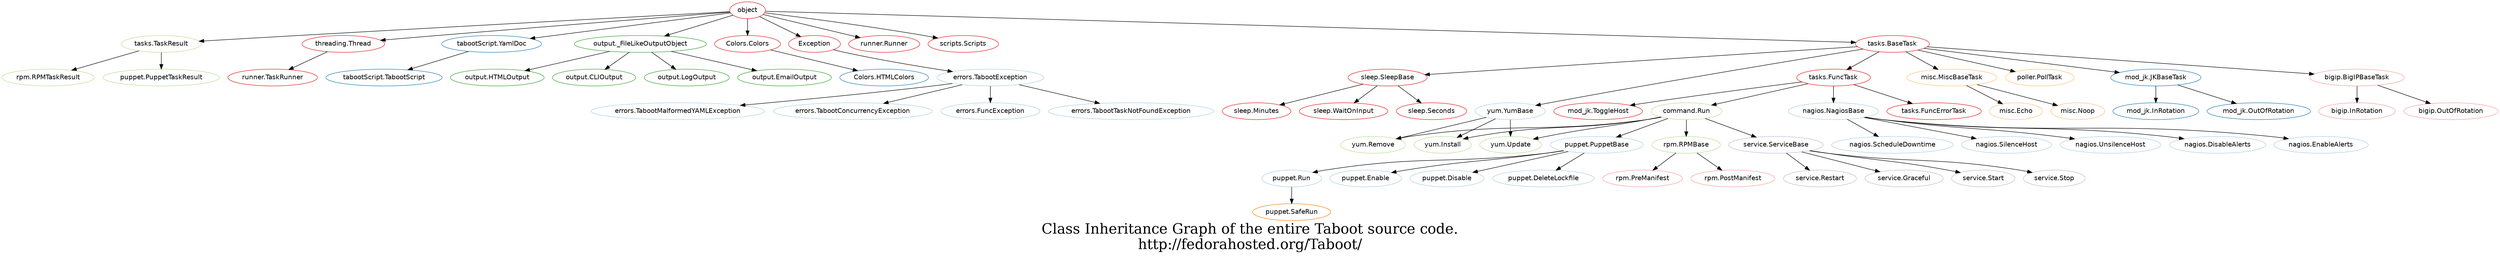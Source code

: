// Last updated on: 2012-05-10 10:27:29
digraph objectgraph {
	fontsize=30;
	label="Class Inheritance Graph of the entire Taboot source code.\nhttp://fedorahosted.org/Taboot/";
node [fontname=Helvetica];
	node [color="/paired10/3"];
	"tasks.TaskResult"->"puppet.PuppetTaskResult";
	"tasks.TaskResult"->"rpm.RPMTaskResult";
	node [color="/paired10/6"];
	"threading.Thread"->"runner.TaskRunner";
	node [color="/paired10/2"];
	"tabootScript.YamlDoc"->"tabootScript.TabootScript";
	node [color="/paired10/2"];
	"mod_jk.JKBaseTask"->"mod_jk.OutOfRotation";
	"mod_jk.JKBaseTask"->"mod_jk.InRotation";
	node [color="/paired10/1"];
	"nagios.NagiosBase"->"nagios.DisableAlerts";
	"nagios.NagiosBase"->"nagios.EnableAlerts";
	"nagios.NagiosBase"->"nagios.ScheduleDowntime";
	"nagios.NagiosBase"->"nagios.SilenceHost";
	"nagios.NagiosBase"->"nagios.UnsilenceHost";
	node [color="/paired10/4"];
	"output._FileLikeOutputObject"->"output.CLIOutput";
	"output._FileLikeOutputObject"->"output.LogOutput";
	"output._FileLikeOutputObject"->"output.EmailOutput";
	"output._FileLikeOutputObject"->"output.HTMLOutput";
	node [color="/paired10/1"];
	"errors.TabootException"->"errors.FuncException";
	"errors.TabootException"->"errors.TabootTaskNotFoundException";
	"errors.TabootException"->"errors.TabootMalformedYAMLException";
	"errors.TabootException"->"errors.TabootConcurrencyException";
	node [color="/paired10/6"];
	"object"->"Colors.Colors";
	"object"->"Exception";
	"object"->"output._FileLikeOutputObject";
	"object"->"runner.Runner";
	"object"->"threading.Thread";
	"object"->"scripts.Scripts";
	"object"->"tabootScript.YamlDoc";
	"object"->"tasks.BaseTask";
	"object"->"tasks.TaskResult";
	node [color="/paired10/9"];
	"service.ServiceBase"->"service.Start";
	"service.ServiceBase"->"service.Stop";
	"service.ServiceBase"->"service.Restart";
	"service.ServiceBase"->"service.Graceful";
	node [color="/paired10/5"];
	"Exception"->"errors.TabootException";
	node [color="/paired10/1"];
	"puppet.PuppetBase"->"puppet.Run";
	"puppet.PuppetBase"->"puppet.Enable";
	"puppet.PuppetBase"->"puppet.Disable";
	"puppet.PuppetBase"->"puppet.DeleteLockfile";
	node [color="/paired10/5"];
	"bigip.BigIPBaseTask"->"bigip.OutOfRotation";
	"bigip.BigIPBaseTask"->"bigip.InRotation";
	node [color="/paired10/6"];
	"sleep.SleepBase"->"sleep.Seconds";
	"sleep.SleepBase"->"sleep.Minutes";
	"sleep.SleepBase"->"sleep.WaitOnInput";
	node [color="/paired10/3"];
	"command.Run"->"yum.Install";
	"command.Run"->"yum.Update";
	"command.Run"->"yum.Remove";
	"command.Run"->"service.ServiceBase";
	"command.Run"->"puppet.PuppetBase";
	"command.Run"->"rpm.RPMBase";
	node [color="/paired10/5"];
	"rpm.RPMBase"->"rpm.PreManifest";
	"rpm.RPMBase"->"rpm.PostManifest";
	node [color="/paired10/2"];
	"Colors.Colors"->"Colors.HTMLColors";
	node [color="/paired10/1"];
	"yum.YumBase"->"yum.Install";
	"yum.YumBase"->"yum.Update";
	"yum.YumBase"->"yum.Remove";
	node [color="/paired10/7"];
	"misc.MiscBaseTask"->"misc.Noop";
	"misc.MiscBaseTask"->"misc.Echo";
	node [color="/paired10/6"];
	"tasks.FuncTask"->"tasks.FuncErrorTask";
	"tasks.FuncTask"->"command.Run";
	"tasks.FuncTask"->"mod_jk.ToggleHost";
	"tasks.FuncTask"->"nagios.NagiosBase";
	node [color="/paired10/7"];
	"tasks.BaseTask"->"tasks.FuncTask";
	"tasks.BaseTask"->"poller.PollTask";
	"tasks.BaseTask"->"yum.YumBase";
	"tasks.BaseTask"->"bigip.BigIPBaseTask";
	"tasks.BaseTask"->"mod_jk.JKBaseTask";
	"tasks.BaseTask"->"misc.MiscBaseTask";
	"tasks.BaseTask"->"sleep.SleepBase";
	node [color="/paired10/8"];
	"puppet.Run"->"puppet.SafeRun";
}
